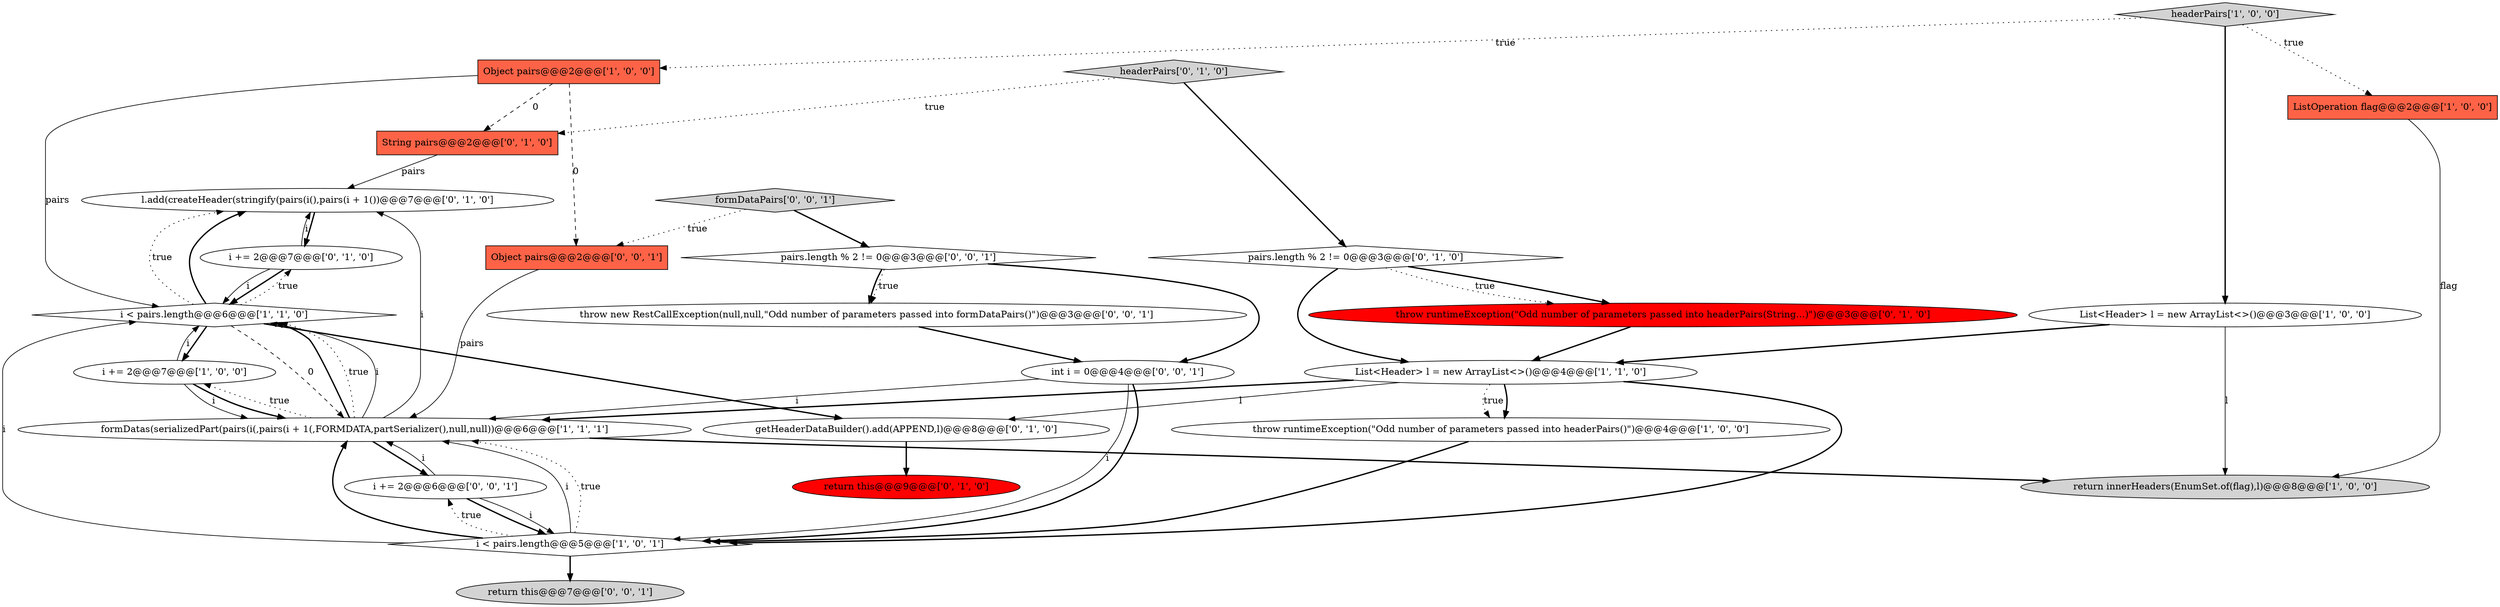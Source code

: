 digraph {
16 [style = filled, label = "l.add(createHeader(stringify(pairs(i(),pairs(i + 1())@@@7@@@['0', '1', '0']", fillcolor = white, shape = ellipse image = "AAA0AAABBB2BBB"];
21 [style = filled, label = "i += 2@@@6@@@['0', '0', '1']", fillcolor = white, shape = ellipse image = "AAA0AAABBB3BBB"];
8 [style = filled, label = "Object pairs@@@2@@@['1', '0', '0']", fillcolor = tomato, shape = box image = "AAA1AAABBB1BBB"];
6 [style = filled, label = "i < pairs.length@@@6@@@['1', '1', '0']", fillcolor = white, shape = diamond image = "AAA0AAABBB1BBB"];
25 [style = filled, label = "formDataPairs['0', '0', '1']", fillcolor = lightgray, shape = diamond image = "AAA0AAABBB3BBB"];
20 [style = filled, label = "return this@@@7@@@['0', '0', '1']", fillcolor = lightgray, shape = ellipse image = "AAA0AAABBB3BBB"];
15 [style = filled, label = "getHeaderDataBuilder().add(APPEND,l)@@@8@@@['0', '1', '0']", fillcolor = white, shape = ellipse image = "AAA0AAABBB2BBB"];
10 [style = filled, label = "List<Header> l = new ArrayList<>()@@@3@@@['1', '0', '0']", fillcolor = white, shape = ellipse image = "AAA0AAABBB1BBB"];
9 [style = filled, label = "List<Header> l = new ArrayList<>()@@@4@@@['1', '1', '0']", fillcolor = white, shape = ellipse image = "AAA0AAABBB1BBB"];
12 [style = filled, label = "i += 2@@@7@@@['0', '1', '0']", fillcolor = white, shape = ellipse image = "AAA0AAABBB2BBB"];
11 [style = filled, label = "headerPairs['0', '1', '0']", fillcolor = lightgray, shape = diamond image = "AAA0AAABBB2BBB"];
0 [style = filled, label = "formDatas(serializedPart(pairs(i(,pairs(i + 1(,FORMDATA,partSerializer(),null,null))@@@6@@@['1', '1', '1']", fillcolor = white, shape = ellipse image = "AAA0AAABBB1BBB"];
1 [style = filled, label = "i < pairs.length@@@5@@@['1', '0', '1']", fillcolor = white, shape = diamond image = "AAA0AAABBB1BBB"];
2 [style = filled, label = "headerPairs['1', '0', '0']", fillcolor = lightgray, shape = diamond image = "AAA0AAABBB1BBB"];
17 [style = filled, label = "String pairs@@@2@@@['0', '1', '0']", fillcolor = tomato, shape = box image = "AAA1AAABBB2BBB"];
14 [style = filled, label = "return this@@@9@@@['0', '1', '0']", fillcolor = red, shape = ellipse image = "AAA1AAABBB2BBB"];
24 [style = filled, label = "int i = 0@@@4@@@['0', '0', '1']", fillcolor = white, shape = ellipse image = "AAA0AAABBB3BBB"];
22 [style = filled, label = "pairs.length % 2 != 0@@@3@@@['0', '0', '1']", fillcolor = white, shape = diamond image = "AAA0AAABBB3BBB"];
13 [style = filled, label = "pairs.length % 2 != 0@@@3@@@['0', '1', '0']", fillcolor = white, shape = diamond image = "AAA0AAABBB2BBB"];
4 [style = filled, label = "throw runtimeException(\"Odd number of parameters passed into headerPairs()\")@@@4@@@['1', '0', '0']", fillcolor = white, shape = ellipse image = "AAA0AAABBB1BBB"];
19 [style = filled, label = "Object pairs@@@2@@@['0', '0', '1']", fillcolor = tomato, shape = box image = "AAA0AAABBB3BBB"];
18 [style = filled, label = "throw runtimeException(\"Odd number of parameters passed into headerPairs(String...)\")@@@3@@@['0', '1', '0']", fillcolor = red, shape = ellipse image = "AAA1AAABBB2BBB"];
5 [style = filled, label = "return innerHeaders(EnumSet.of(flag),l)@@@8@@@['1', '0', '0']", fillcolor = lightgray, shape = ellipse image = "AAA0AAABBB1BBB"];
23 [style = filled, label = "throw new RestCallException(null,null,\"Odd number of parameters passed into formDataPairs()\")@@@3@@@['0', '0', '1']", fillcolor = white, shape = ellipse image = "AAA0AAABBB3BBB"];
3 [style = filled, label = "i += 2@@@7@@@['1', '0', '0']", fillcolor = white, shape = ellipse image = "AAA0AAABBB1BBB"];
7 [style = filled, label = "ListOperation flag@@@2@@@['1', '0', '0']", fillcolor = tomato, shape = box image = "AAA0AAABBB1BBB"];
6->3 [style = bold, label=""];
24->0 [style = solid, label="i"];
8->19 [style = dashed, label="0"];
13->18 [style = dotted, label="true"];
12->16 [style = solid, label="i"];
9->0 [style = bold, label=""];
1->6 [style = solid, label="i"];
15->14 [style = bold, label=""];
25->22 [style = bold, label=""];
22->23 [style = dotted, label="true"];
0->6 [style = bold, label=""];
6->0 [style = dashed, label="0"];
10->5 [style = solid, label="l"];
9->4 [style = bold, label=""];
7->5 [style = solid, label="flag"];
11->17 [style = dotted, label="true"];
1->20 [style = bold, label=""];
1->21 [style = dotted, label="true"];
0->21 [style = bold, label=""];
1->0 [style = bold, label=""];
2->10 [style = bold, label=""];
19->0 [style = solid, label="pairs"];
12->6 [style = bold, label=""];
22->23 [style = bold, label=""];
0->6 [style = dotted, label="true"];
3->0 [style = bold, label=""];
6->15 [style = bold, label=""];
3->0 [style = solid, label="i"];
3->6 [style = solid, label="i"];
1->0 [style = solid, label="i"];
12->6 [style = solid, label="i"];
24->1 [style = solid, label="i"];
23->24 [style = bold, label=""];
6->16 [style = dotted, label="true"];
17->16 [style = solid, label="pairs"];
0->16 [style = solid, label="i"];
6->16 [style = bold, label=""];
2->7 [style = dotted, label="true"];
11->13 [style = bold, label=""];
21->1 [style = bold, label=""];
18->9 [style = bold, label=""];
9->4 [style = dotted, label="true"];
8->17 [style = dashed, label="0"];
8->6 [style = solid, label="pairs"];
10->9 [style = bold, label=""];
4->1 [style = bold, label=""];
13->9 [style = bold, label=""];
0->3 [style = dotted, label="true"];
22->24 [style = bold, label=""];
24->1 [style = bold, label=""];
6->12 [style = dotted, label="true"];
9->1 [style = bold, label=""];
1->0 [style = dotted, label="true"];
21->1 [style = solid, label="i"];
21->0 [style = solid, label="i"];
25->19 [style = dotted, label="true"];
16->12 [style = bold, label=""];
0->6 [style = solid, label="i"];
9->15 [style = solid, label="l"];
2->8 [style = dotted, label="true"];
13->18 [style = bold, label=""];
0->5 [style = bold, label=""];
}
